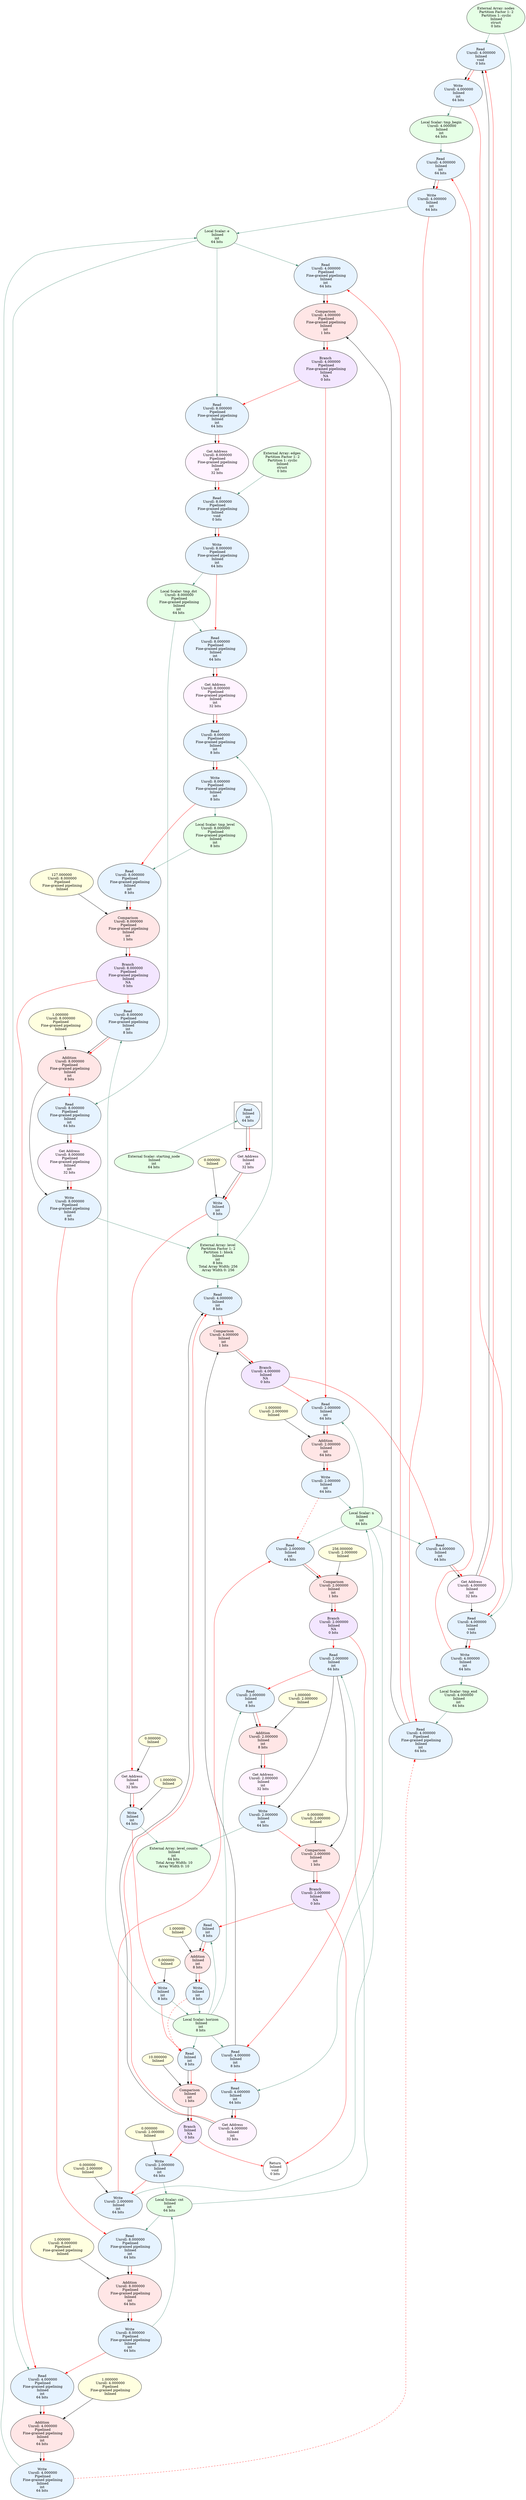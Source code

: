 digraph {
newrank="true";
node0 [style=filled fillcolor="0.33 0.1 1" arrayWidth0="1" arrayWidth1="1" arrayWidth2="1" arrayWidth3="1" arrayWidth4="1" bitwidth="0" datasetIndex="NA" datatype="struct" fullUnrollFactor="1.000000" graphType="NA" group="bfs" inlined="1" keyText="externalArray" label="External Array: nodes
 Partition Factor 1: 2
 Partition 1: cyclic
 Inlined
struct
0 bits" partition1="cyclic" partition2="none" partition3="none" partitionFactor1="2" partitionFactor2="0" partitionFactor3="0" pipelined="0" pipelinedType="0" previouslyPipelined="0" resourceType="none" tile="1" totalArrayWidth="1" tripcount="1.000000" unrollFactor1="1.000000" unrollFactor2="1.000000" unrollFactor3="1.000000" ]
node1 [style=filled fillcolor="0.33 0.1 1" arrayWidth0="1" arrayWidth1="1" arrayWidth2="1" arrayWidth3="1" arrayWidth4="1" bitwidth="0" datasetIndex="NA" datatype="struct" fullUnrollFactor="1.000000" graphType="NA" group="bfs" inlined="1" keyText="externalArray" label="External Array: edges
 Partition Factor 1: 2
 Partition 1: cyclic
 Inlined
struct
0 bits" partition1="cyclic" partition2="none" partition3="none" partitionFactor1="2" partitionFactor2="0" partitionFactor3="0" pipelined="0" pipelinedType="0" previouslyPipelined="0" resourceType="none" tile="1" totalArrayWidth="1" tripcount="1.000000" unrollFactor1="1.000000" unrollFactor2="1.000000" unrollFactor3="1.000000" ]
node2 [style=filled fillcolor="0.33 0.1 1" arrayWidth0="1" arrayWidth1="1" arrayWidth2="1" arrayWidth3="1" arrayWidth4="1" bitwidth="64" datasetIndex="NA" datatype="int" fullUnrollFactor="1.000000" graphType="NA" group="bfs" inlined="1" keyText="externalScalar" label="External Scalar: starting_node
 Inlined
int
64 bits" partition1="none" partition2="none" partition3="none" partitionFactor1="0" partitionFactor2="0" partitionFactor3="0" pipelined="0" pipelinedType="0" previouslyPipelined="0" resourceType="none" tile="1" totalArrayWidth="1" tripcount="1.000000" unrollFactor1="1.000000" unrollFactor2="1.000000" unrollFactor3="1.000000" ]
node3 [style=filled fillcolor="0.33 0.1 1" arrayWidth0="256" arrayWidth1="1" arrayWidth2="1" arrayWidth3="1" arrayWidth4="1" bitwidth="8" datasetIndex="NA" datatype="int" fullUnrollFactor="1.000000" graphType="NA" group="bfs" inlined="1" keyText="externalArray" label="External Array: level
 Partition Factor 1: 2
 Partition 1: block
 Inlined
int
8 bits
 Total Array Width: 256
 Array Width 0: 256" partition1="block" partition2="none" partition3="none" partitionFactor1="2" partitionFactor2="0" partitionFactor3="0" pipelined="0" pipelinedType="0" previouslyPipelined="0" resourceType="none" tile="1" totalArrayWidth="256" tripcount="1.000000" unrollFactor1="1.000000" unrollFactor2="1.000000" unrollFactor3="1.000000" ]
node4 [style=filled fillcolor="0.33 0.1 1" arrayWidth0="10" arrayWidth1="1" arrayWidth2="1" arrayWidth3="1" arrayWidth4="1" bitwidth="64" datasetIndex="NA" datatype="int" fullUnrollFactor="1.000000" graphType="NA" group="bfs" inlined="1" keyText="externalArray" label="External Array: level_counts
 Inlined
int
64 bits
 Total Array Width: 10
 Array Width 0: 10" partition1="none" partition2="none" partition3="none" partitionFactor1="0" partitionFactor2="0" partitionFactor3="0" pipelined="0" pipelinedType="0" previouslyPipelined="0" resourceType="none" tile="1" totalArrayWidth="10" tripcount="1.000000" unrollFactor1="1.000000" unrollFactor2="1.000000" unrollFactor3="1.000000" ]
node5 [style=filled fillcolor="0.33 0.1 1" arrayWidth0="1" arrayWidth1="1" arrayWidth2="1" arrayWidth3="1" arrayWidth4="1" bitwidth="64" datasetIndex="NA" datatype="int" fullUnrollFactor="1.000000" graphType="NA" group="bfs" inlined="1" keyText="localScalar" label="Local Scalar: n
 Inlined
int
64 bits" partition1="none" partition2="none" partition3="none" partitionFactor1="0" partitionFactor2="0" partitionFactor3="0" pipelined="0" pipelinedType="0" previouslyPipelined="0" resourceType="none" tile="1" totalArrayWidth="1" tripcount="1.000000" unrollFactor1="1.000000" unrollFactor2="1.000000" unrollFactor3="1.000000" ]
node6 [style=filled fillcolor="0.33 0.1 1" arrayWidth0="1" arrayWidth1="1" arrayWidth2="1" arrayWidth3="1" arrayWidth4="1" bitwidth="64" datasetIndex="NA" datatype="int" fullUnrollFactor="1.000000" graphType="NA" group="bfs" inlined="1" keyText="localScalar" label="Local Scalar: e
 Inlined
int
64 bits" partition1="none" partition2="none" partition3="none" partitionFactor1="0" partitionFactor2="0" partitionFactor3="0" pipelined="0" pipelinedType="0" previouslyPipelined="0" resourceType="none" tile="1" totalArrayWidth="1" tripcount="1.000000" unrollFactor1="1.000000" unrollFactor2="1.000000" unrollFactor3="1.000000" ]
node7 [style=filled fillcolor="0.33 0.1 1" arrayWidth0="1" arrayWidth1="1" arrayWidth2="1" arrayWidth3="1" arrayWidth4="1" bitwidth="8" datasetIndex="NA" datatype="int" fullUnrollFactor="1.000000" graphType="NA" group="bfs" inlined="1" keyText="localScalar" label="Local Scalar: horizon
 Inlined
int
8 bits" partition1="none" partition2="none" partition3="none" partitionFactor1="0" partitionFactor2="0" partitionFactor3="0" pipelined="0" pipelinedType="0" previouslyPipelined="0" resourceType="none" tile="1" totalArrayWidth="1" tripcount="1.000000" unrollFactor1="1.000000" unrollFactor2="1.000000" unrollFactor3="1.000000" ]
node8 [style=filled fillcolor="0.33 0.1 1" arrayWidth0="1" arrayWidth1="1" arrayWidth2="1" arrayWidth3="1" arrayWidth4="1" bitwidth="64" datasetIndex="NA" datatype="int" fullUnrollFactor="1.000000" graphType="NA" group="bfs" inlined="1" keyText="localScalar" label="Local Scalar: cnt
 Inlined
int
64 bits" partition1="none" partition2="none" partition3="none" partitionFactor1="0" partitionFactor2="0" partitionFactor3="0" pipelined="0" pipelinedType="0" previouslyPipelined="0" resourceType="none" tile="1" totalArrayWidth="1" tripcount="1.000000" unrollFactor1="1.000000" unrollFactor2="1.000000" unrollFactor3="1.000000" ]
node9 [style=filled fillcolor="lightyellow" arrayWidth0="1" arrayWidth1="1" arrayWidth2="1" arrayWidth3="1" arrayWidth4="1" datasetIndex="NA" fullUnrollFactor="1.000000" graphType="NA" group="bfs" inlined="1" keyText="constantValue" label="0.000000
 Inlined" partition1="none" partition2="none" partition3="none" partitionFactor1="0" partitionFactor2="0" partitionFactor3="0" pipelined="0" pipelinedType="0" previouslyPipelined="0" resourceType="none" tile="1" totalArrayWidth="1" tripcount="1.000000" unrollFactor1="1.000000" unrollFactor2="1.000000" unrollFactor3="1.000000" ]
node10 [style=filled fillcolor="0.833 0.05 1" arrayWidth0="1" arrayWidth1="1" arrayWidth2="1" arrayWidth3="1" arrayWidth4="1" bitwidth="32" datasetIndex="NA" datatype="int" fullUnrollFactor="1.000000" graphType="NA" group="bfs" inlined="1" keyText="getelementptr" label="Get Address
 Inlined
int
32 bits" partition1="none" partition2="none" partition3="none" partitionFactor1="0" partitionFactor2="0" partitionFactor3="0" pipelined="0" pipelinedType="0" previouslyPipelined="0" resourceType="none" tile="1" totalArrayWidth="1" tripcount="1.000000" unrollFactor1="1.000000" unrollFactor2="1.000000" unrollFactor3="1.000000" ]
node11 [style=filled fillcolor="0.584 0.1 1" arrayWidth0="1" arrayWidth1="1" arrayWidth2="1" arrayWidth3="1" arrayWidth4="1" bitwidth="64" datasetIndex="NA" datatype="int" fullUnrollFactor="1.000000" graphType="NA" group="bfs" inlined="1" keyText="load" label="Read
 Inlined
int
64 bits" partition1="none" partition2="none" partition3="none" partitionFactor1="0" partitionFactor2="0" partitionFactor3="0" pipelined="0" pipelinedType="0" previouslyPipelined="0" resourceType="none" tile="1" totalArrayWidth="1" tripcount="1.000000" unrollFactor1="1.000000" unrollFactor2="1.000000" unrollFactor3="1.000000" ]
node12 [style=filled fillcolor="0.584 0.1 1" arrayWidth0="1" arrayWidth1="1" arrayWidth2="1" arrayWidth3="1" arrayWidth4="1" bitwidth="8" datasetIndex="NA" datatype="int" fullUnrollFactor="1.000000" graphType="NA" group="bfs" inlined="1" keyText="store" label="Write
 Inlined
int
8 bits" partition1="none" partition2="none" partition3="none" partitionFactor1="0" partitionFactor2="0" partitionFactor3="0" pipelined="0" pipelinedType="0" previouslyPipelined="0" resourceType="none" tile="1" totalArrayWidth="1" tripcount="1.000000" unrollFactor1="1.000000" unrollFactor2="1.000000" unrollFactor3="1.000000" ]
node13 [style=filled fillcolor="lightyellow" arrayWidth0="1" arrayWidth1="1" arrayWidth2="1" arrayWidth3="1" arrayWidth4="1" datasetIndex="NA" fullUnrollFactor="1.000000" graphType="NA" group="bfs" inlined="1" keyText="constantValue" label="1.000000
 Inlined" partition1="none" partition2="none" partition3="none" partitionFactor1="0" partitionFactor2="0" partitionFactor3="0" pipelined="0" pipelinedType="0" previouslyPipelined="0" resourceType="none" tile="1" totalArrayWidth="1" tripcount="1.000000" unrollFactor1="1.000000" unrollFactor2="1.000000" unrollFactor3="1.000000" ]
node14 [style=filled fillcolor="0.833 0.05 1" arrayWidth0="1" arrayWidth1="1" arrayWidth2="1" arrayWidth3="1" arrayWidth4="1" bitwidth="32" datasetIndex="NA" datatype="int" fullUnrollFactor="1.000000" graphType="NA" group="bfs" inlined="1" keyText="getelementptr" label="Get Address
 Inlined
int
32 bits" partition1="none" partition2="none" partition3="none" partitionFactor1="0" partitionFactor2="0" partitionFactor3="0" pipelined="0" pipelinedType="0" previouslyPipelined="0" resourceType="none" tile="1" totalArrayWidth="1" tripcount="1.000000" unrollFactor1="1.000000" unrollFactor2="1.000000" unrollFactor3="1.000000" ]
node15 [style=filled fillcolor="lightyellow" arrayWidth0="1" arrayWidth1="1" arrayWidth2="1" arrayWidth3="1" arrayWidth4="1" datasetIndex="NA" fullUnrollFactor="1.000000" graphType="NA" group="bfs" inlined="1" keyText="constantValue" label="0.000000
 Inlined" partition1="none" partition2="none" partition3="none" partitionFactor1="0" partitionFactor2="0" partitionFactor3="0" pipelined="0" pipelinedType="0" previouslyPipelined="0" resourceType="none" tile="1" totalArrayWidth="1" tripcount="1.000000" unrollFactor1="1.000000" unrollFactor2="1.000000" unrollFactor3="1.000000" ]
node16 [style=filled fillcolor="0.584 0.1 1" arrayWidth0="1" arrayWidth1="1" arrayWidth2="1" arrayWidth3="1" arrayWidth4="1" bitwidth="64" datasetIndex="NA" datatype="int" fullUnrollFactor="1.000000" graphType="NA" group="bfs" inlined="1" keyText="store" label="Write
 Inlined
int
64 bits" partition1="none" partition2="none" partition3="none" partitionFactor1="0" partitionFactor2="0" partitionFactor3="0" pipelined="0" pipelinedType="0" previouslyPipelined="0" resourceType="none" tile="1" totalArrayWidth="1" tripcount="1.000000" unrollFactor1="1.000000" unrollFactor2="1.000000" unrollFactor3="1.000000" ]
node17 [style=filled fillcolor="lightyellow" arrayWidth0="1" arrayWidth1="1" arrayWidth2="1" arrayWidth3="1" arrayWidth4="1" datasetIndex="NA" fullUnrollFactor="1.000000" graphType="NA" group="bfs" inlined="1" keyText="constantValue" label="0.000000
 Inlined" partition1="none" partition2="none" partition3="none" partitionFactor1="0" partitionFactor2="0" partitionFactor3="0" pipelined="0" pipelinedType="0" previouslyPipelined="0" resourceType="none" tile="1" totalArrayWidth="1" tripcount="1.000000" unrollFactor1="1.000000" unrollFactor2="1.000000" unrollFactor3="1.000000" ]
node18 [style=filled fillcolor="0.584 0.1 1" arrayWidth0="1" arrayWidth1="1" arrayWidth2="1" arrayWidth3="1" arrayWidth4="1" bitwidth="8" datasetIndex="NA" datatype="int" fullUnrollFactor="1.000000" graphType="NA" group="bfs" inlined="1" keyText="store" label="Write
 Inlined
int
8 bits" partition1="none" partition2="none" partition3="none" partitionFactor1="0" partitionFactor2="0" partitionFactor3="0" pipelined="0" pipelinedType="0" previouslyPipelined="0" resourceType="none" tile="1" totalArrayWidth="1" tripcount="1.000000" unrollFactor1="1.000000" unrollFactor2="1.000000" unrollFactor3="1.000000" ]
node19 [style=filled fillcolor="lightyellow" arrayWidth0="1" arrayWidth1="1" arrayWidth2="1" arrayWidth3="1" arrayWidth4="1" datasetIndex="NA" fullUnrollFactor="1.000000" graphType="NA" group="bfs" inlined="1" keyText="constantValue" label="10.000000
 Inlined" partition1="none" partition2="none" partition3="none" partitionFactor1="0" partitionFactor2="0" partitionFactor3="0" pipelined="0" pipelinedType="0" previouslyPipelined="0" resourceType="none" tile="1" totalArrayWidth="1" tripcount="1.000000" unrollFactor1="1.000000" unrollFactor2="1.000000" unrollFactor3="1.000000" ]
node20 [style=filled fillcolor="0.584 0.1 1" arrayWidth0="1" arrayWidth1="1" arrayWidth2="1" arrayWidth3="1" arrayWidth4="1" bitwidth="8" datasetIndex="NA" datatype="int" fullUnrollFactor="1.000000" graphType="NA" group="bfs" inlined="1" keyText="load" label="Read
 Inlined
int
8 bits" partition1="none" partition2="none" partition3="none" partitionFactor1="0" partitionFactor2="0" partitionFactor3="0" pipelined="0" pipelinedType="0" previouslyPipelined="0" resourceType="none" tile="1" totalArrayWidth="1" tripcount="1.000000" unrollFactor1="1.000000" unrollFactor2="1.000000" unrollFactor3="1.000000" ]
node21 [style=filled fillcolor="0 0.1 1" arrayWidth0="1" arrayWidth1="1" arrayWidth2="1" arrayWidth3="1" arrayWidth4="1" bitwidth="1" datasetIndex="NA" datatype="int" fullUnrollFactor="1.000000" graphType="NA" group="bfs" inlined="1" keyText="cmp" label="Comparison
 Inlined
int
1 bits" partition1="none" partition2="none" partition3="none" partitionFactor1="0" partitionFactor2="0" partitionFactor3="0" pipelined="0" pipelinedType="0" previouslyPipelined="0" resourceType="none" tile="1" totalArrayWidth="1" tripcount="1.000000" unrollFactor1="1.000000" unrollFactor2="1.000000" unrollFactor3="1.000000" ]
node22 [style=filled fillcolor="0.75 0.1 1" arrayWidth0="1" arrayWidth1="1" arrayWidth2="1" arrayWidth3="1" arrayWidth4="1" bitwidth="0" datasetIndex="NA" datatype="NA" fullUnrollFactor="1.000000" graphType="NA" group="bfs" inlined="1" keyText="br" label="Branch
 Inlined
NA
0 bits" partition1="none" partition2="none" partition3="none" partitionFactor1="0" partitionFactor2="0" partitionFactor3="0" pipelined="0" pipelinedType="0" previouslyPipelined="0" resourceType="none" tile="1" totalArrayWidth="1" tripcount="1.000000" unrollFactor1="1.000000" unrollFactor2="1.000000" unrollFactor3="1.000000" ]
node23 [style=filled fillcolor="lightyellow" arrayWidth0="1" arrayWidth1="1" arrayWidth2="1" arrayWidth3="1" arrayWidth4="1" datasetIndex="NA" fullUnrollFactor="2.000000" graphType="NA" group="bfs" inlined="1" keyText="constantValue" label="0.000000
 Unroll: 2.000000
 Inlined" partition1="none" partition2="none" partition3="none" partitionFactor1="0" partitionFactor2="0" partitionFactor3="0" pipelined="0" pipelinedType="0" previouslyPipelined="0" resourceType="none" tile="1" totalArrayWidth="1" tripcount="1.000000" unrollFactor1="2.000000" unrollFactor2="1.000000" unrollFactor3="1.000000" ]
node24 [style=filled fillcolor="0.584 0.1 1" arrayWidth0="1" arrayWidth1="1" arrayWidth2="1" arrayWidth3="1" arrayWidth4="1" bitwidth="64" datasetIndex="NA" datatype="int" fullUnrollFactor="2.000000" graphType="NA" group="bfs" inlined="1" keyText="store" label="Write
 Unroll: 2.000000
 Inlined
int
64 bits" partition1="none" partition2="none" partition3="none" partitionFactor1="0" partitionFactor2="0" partitionFactor3="0" pipelined="0" pipelinedType="0" previouslyPipelined="0" resourceType="none" tile="1" totalArrayWidth="1" tripcount="1.000000" unrollFactor1="2.000000" unrollFactor2="1.000000" unrollFactor3="1.000000" ]
node25 [style=filled fillcolor="lightyellow" arrayWidth0="1" arrayWidth1="1" arrayWidth2="1" arrayWidth3="1" arrayWidth4="1" datasetIndex="NA" fullUnrollFactor="2.000000" graphType="NA" group="bfs" inlined="1" keyText="constantValue" label="0.000000
 Unroll: 2.000000
 Inlined" partition1="none" partition2="none" partition3="none" partitionFactor1="0" partitionFactor2="0" partitionFactor3="0" pipelined="0" pipelinedType="0" previouslyPipelined="0" resourceType="none" tile="1" totalArrayWidth="1" tripcount="1.000000" unrollFactor1="2.000000" unrollFactor2="1.000000" unrollFactor3="1.000000" ]
node26 [style=filled fillcolor="0.584 0.1 1" arrayWidth0="1" arrayWidth1="1" arrayWidth2="1" arrayWidth3="1" arrayWidth4="1" bitwidth="64" datasetIndex="NA" datatype="int" fullUnrollFactor="2.000000" graphType="NA" group="bfs" inlined="1" keyText="store" label="Write
 Unroll: 2.000000
 Inlined
int
64 bits" partition1="none" partition2="none" partition3="none" partitionFactor1="0" partitionFactor2="0" partitionFactor3="0" pipelined="0" pipelinedType="0" previouslyPipelined="0" resourceType="none" tile="1" totalArrayWidth="1" tripcount="1.000000" unrollFactor1="2.000000" unrollFactor2="1.000000" unrollFactor3="1.000000" ]
node27 [style=filled fillcolor="lightyellow" arrayWidth0="1" arrayWidth1="1" arrayWidth2="1" arrayWidth3="1" arrayWidth4="1" datasetIndex="NA" fullUnrollFactor="2.000000" graphType="NA" group="bfs" inlined="1" keyText="constantValue" label="256.000000
 Unroll: 2.000000
 Inlined" partition1="none" partition2="none" partition3="none" partitionFactor1="0" partitionFactor2="0" partitionFactor3="0" pipelined="0" pipelinedType="0" previouslyPipelined="0" resourceType="none" tile="1" totalArrayWidth="1" tripcount="1.000000" unrollFactor1="2.000000" unrollFactor2="1.000000" unrollFactor3="1.000000" ]
node28 [style=filled fillcolor="0.584 0.1 1" arrayWidth0="1" arrayWidth1="1" arrayWidth2="1" arrayWidth3="1" arrayWidth4="1" bitwidth="64" datasetIndex="NA" datatype="int" fullUnrollFactor="2.000000" graphType="NA" group="bfs" inlined="1" keyText="load" label="Read
 Unroll: 2.000000
 Inlined
int
64 bits" partition1="none" partition2="none" partition3="none" partitionFactor1="0" partitionFactor2="0" partitionFactor3="0" pipelined="0" pipelinedType="0" previouslyPipelined="0" resourceType="none" tile="1" totalArrayWidth="1" tripcount="1.000000" unrollFactor1="2.000000" unrollFactor2="1.000000" unrollFactor3="1.000000" ]
node29 [style=filled fillcolor="0 0.1 1" arrayWidth0="1" arrayWidth1="1" arrayWidth2="1" arrayWidth3="1" arrayWidth4="1" bitwidth="1" datasetIndex="NA" datatype="int" fullUnrollFactor="2.000000" graphType="NA" group="bfs" inlined="1" keyText="cmp" label="Comparison
 Unroll: 2.000000
 Inlined
int
1 bits" partition1="none" partition2="none" partition3="none" partitionFactor1="0" partitionFactor2="0" partitionFactor3="0" pipelined="0" pipelinedType="0" previouslyPipelined="0" resourceType="none" tile="1" totalArrayWidth="1" tripcount="1.000000" unrollFactor1="2.000000" unrollFactor2="1.000000" unrollFactor3="1.000000" ]
node30 [style=filled fillcolor="0.75 0.1 1" arrayWidth0="1" arrayWidth1="1" arrayWidth2="1" arrayWidth3="1" arrayWidth4="1" bitwidth="0" datasetIndex="NA" datatype="NA" fullUnrollFactor="2.000000" graphType="NA" group="bfs" inlined="1" keyText="br" label="Branch
 Unroll: 2.000000
 Inlined
NA
0 bits" partition1="none" partition2="none" partition3="none" partitionFactor1="0" partitionFactor2="0" partitionFactor3="0" pipelined="0" pipelinedType="0" previouslyPipelined="0" resourceType="none" tile="1" totalArrayWidth="1" tripcount="1.000000" unrollFactor1="2.000000" unrollFactor2="1.000000" unrollFactor3="1.000000" ]
node31 [style=filled fillcolor="0.584 0.1 1" arrayWidth0="1" arrayWidth1="1" arrayWidth2="1" arrayWidth3="1" arrayWidth4="1" bitwidth="8" datasetIndex="NA" datatype="int" fullUnrollFactor="4.000000" graphType="NA" group="bfs" inlined="1" keyText="load" label="Read
 Unroll: 4.000000
 Inlined
int
8 bits" partition1="none" partition2="none" partition3="none" partitionFactor1="0" partitionFactor2="0" partitionFactor3="0" pipelined="0" pipelinedType="0" previouslyPipelined="0" resourceType="none" tile="1" totalArrayWidth="1" tripcount="1.000000" unrollFactor1="2.000000" unrollFactor2="2.000000" unrollFactor3="1.000000" ]
node32 [style=filled fillcolor="0.833 0.05 1" arrayWidth0="1" arrayWidth1="1" arrayWidth2="1" arrayWidth3="1" arrayWidth4="1" bitwidth="32" datasetIndex="NA" datatype="int" fullUnrollFactor="4.000000" graphType="NA" group="bfs" inlined="1" keyText="getelementptr" label="Get Address
 Unroll: 4.000000
 Inlined
int
32 bits" partition1="none" partition2="none" partition3="none" partitionFactor1="0" partitionFactor2="0" partitionFactor3="0" pipelined="0" pipelinedType="0" previouslyPipelined="0" resourceType="none" tile="1" totalArrayWidth="1" tripcount="1.000000" unrollFactor1="2.000000" unrollFactor2="2.000000" unrollFactor3="1.000000" ]
node33 [style=filled fillcolor="0.584 0.1 1" arrayWidth0="1" arrayWidth1="1" arrayWidth2="1" arrayWidth3="1" arrayWidth4="1" bitwidth="64" datasetIndex="NA" datatype="int" fullUnrollFactor="4.000000" graphType="NA" group="bfs" inlined="1" keyText="load" label="Read
 Unroll: 4.000000
 Inlined
int
64 bits" partition1="none" partition2="none" partition3="none" partitionFactor1="0" partitionFactor2="0" partitionFactor3="0" pipelined="0" pipelinedType="0" previouslyPipelined="0" resourceType="none" tile="1" totalArrayWidth="1" tripcount="1.000000" unrollFactor1="2.000000" unrollFactor2="2.000000" unrollFactor3="1.000000" ]
node34 [style=filled fillcolor="0.584 0.1 1" arrayWidth0="1" arrayWidth1="1" arrayWidth2="1" arrayWidth3="1" arrayWidth4="1" bitwidth="8" datasetIndex="NA" datatype="int" fullUnrollFactor="4.000000" graphType="NA" group="bfs" inlined="1" keyText="load" label="Read
 Unroll: 4.000000
 Inlined
int
8 bits" partition1="none" partition2="none" partition3="none" partitionFactor1="0" partitionFactor2="0" partitionFactor3="0" pipelined="0" pipelinedType="0" previouslyPipelined="0" resourceType="none" tile="1" totalArrayWidth="1" tripcount="1.000000" unrollFactor1="2.000000" unrollFactor2="2.000000" unrollFactor3="1.000000" ]
node35 [style=filled fillcolor="0 0.1 1" arrayWidth0="1" arrayWidth1="1" arrayWidth2="1" arrayWidth3="1" arrayWidth4="1" bitwidth="1" datasetIndex="NA" datatype="int" fullUnrollFactor="4.000000" graphType="NA" group="bfs" inlined="1" keyText="cmp" label="Comparison
 Unroll: 4.000000
 Inlined
int
1 bits" partition1="none" partition2="none" partition3="none" partitionFactor1="0" partitionFactor2="0" partitionFactor3="0" pipelined="0" pipelinedType="0" previouslyPipelined="0" resourceType="none" tile="1" totalArrayWidth="1" tripcount="1.000000" unrollFactor1="2.000000" unrollFactor2="2.000000" unrollFactor3="1.000000" ]
node36 [style=filled fillcolor="0.75 0.1 1" arrayWidth0="1" arrayWidth1="1" arrayWidth2="1" arrayWidth3="1" arrayWidth4="1" bitwidth="0" datasetIndex="NA" datatype="NA" fullUnrollFactor="4.000000" graphType="NA" group="bfs" inlined="1" keyText="br" label="Branch
 Unroll: 4.000000
 Inlined
NA
0 bits" partition1="none" partition2="none" partition3="none" partitionFactor1="0" partitionFactor2="0" partitionFactor3="0" pipelined="0" pipelinedType="0" previouslyPipelined="0" resourceType="none" tile="1" totalArrayWidth="1" tripcount="1.000000" unrollFactor1="2.000000" unrollFactor2="2.000000" unrollFactor3="1.000000" ]
node37 [style=filled fillcolor="0.33 0.1 1" arrayWidth0="1" arrayWidth1="1" arrayWidth2="1" arrayWidth3="1" arrayWidth4="1" bitwidth="64" datasetIndex="NA" datatype="int" fullUnrollFactor="4.000000" graphType="NA" group="bfs" inlined="1" keyText="localScalar" label="Local Scalar: tmp_begin
 Unroll: 4.000000
 Inlined
int
64 bits" partition1="none" partition2="none" partition3="none" partitionFactor1="0" partitionFactor2="0" partitionFactor3="0" pipelined="0" pipelinedType="0" previouslyPipelined="0" resourceType="none" tile="1" totalArrayWidth="1" tripcount="1.000000" unrollFactor1="2.000000" unrollFactor2="2.000000" unrollFactor3="1.000000" ]
node38 [style=filled fillcolor="0.833 0.05 1" arrayWidth0="1" arrayWidth1="1" arrayWidth2="1" arrayWidth3="1" arrayWidth4="1" bitwidth="32" datasetIndex="NA" datatype="int" fullUnrollFactor="4.000000" graphType="NA" group="bfs" inlined="1" keyText="getelementptr" label="Get Address
 Unroll: 4.000000
 Inlined
int
32 bits" partition1="none" partition2="none" partition3="none" partitionFactor1="0" partitionFactor2="0" partitionFactor3="0" pipelined="0" pipelinedType="0" previouslyPipelined="0" resourceType="none" tile="1" totalArrayWidth="1" tripcount="1.000000" unrollFactor1="2.000000" unrollFactor2="2.000000" unrollFactor3="1.000000" ]
node39 [style=filled fillcolor="0.584 0.1 1" arrayWidth0="1" arrayWidth1="1" arrayWidth2="1" arrayWidth3="1" arrayWidth4="1" bitwidth="64" datasetIndex="NA" datatype="int" fullUnrollFactor="4.000000" graphType="NA" group="bfs" inlined="1" keyText="load" label="Read
 Unroll: 4.000000
 Inlined
int
64 bits" partition1="none" partition2="none" partition3="none" partitionFactor1="0" partitionFactor2="0" partitionFactor3="0" pipelined="0" pipelinedType="0" previouslyPipelined="0" resourceType="none" tile="1" totalArrayWidth="1" tripcount="1.000000" unrollFactor1="2.000000" unrollFactor2="2.000000" unrollFactor3="1.000000" ]
node40 [style=filled fillcolor="0.584 0.1 1" arrayWidth0="1" arrayWidth1="1" arrayWidth2="1" arrayWidth3="1" arrayWidth4="1" bitwidth="0" datasetIndex="NA" datatype="void" fullUnrollFactor="4.000000" graphType="NA" group="bfs" inlined="1" keyText="load" label="Read
 Unroll: 4.000000
 Inlined
void
0 bits" partition1="none" partition2="none" partition3="none" partitionFactor1="0" partitionFactor2="0" partitionFactor3="0" pipelined="0" pipelinedType="0" previouslyPipelined="0" resourceType="none" tile="1" totalArrayWidth="1" tripcount="1.000000" unrollFactor1="2.000000" unrollFactor2="2.000000" unrollFactor3="1.000000" ]
node41 [style=filled fillcolor="0.584 0.1 1" arrayWidth0="1" arrayWidth1="1" arrayWidth2="1" arrayWidth3="1" arrayWidth4="1" bitwidth="64" datasetIndex="NA" datatype="int" fullUnrollFactor="4.000000" graphType="NA" group="bfs" inlined="1" keyText="store" label="Write
 Unroll: 4.000000
 Inlined
int
64 bits" partition1="none" partition2="none" partition3="none" partitionFactor1="0" partitionFactor2="0" partitionFactor3="0" pipelined="0" pipelinedType="0" previouslyPipelined="0" resourceType="none" tile="1" totalArrayWidth="1" tripcount="1.000000" unrollFactor1="2.000000" unrollFactor2="2.000000" unrollFactor3="1.000000" ]
node42 [style=filled fillcolor="0.33 0.1 1" arrayWidth0="1" arrayWidth1="1" arrayWidth2="1" arrayWidth3="1" arrayWidth4="1" bitwidth="64" datasetIndex="NA" datatype="int" fullUnrollFactor="4.000000" graphType="NA" group="bfs" inlined="1" keyText="localScalar" label="Local Scalar: tmp_end
 Unroll: 4.000000
 Inlined
int
64 bits" partition1="none" partition2="none" partition3="none" partitionFactor1="0" partitionFactor2="0" partitionFactor3="0" pipelined="0" pipelinedType="0" previouslyPipelined="0" resourceType="none" tile="1" totalArrayWidth="1" tripcount="1.000000" unrollFactor1="2.000000" unrollFactor2="2.000000" unrollFactor3="1.000000" ]
node43 [style=filled fillcolor="0.584 0.1 1" arrayWidth0="1" arrayWidth1="1" arrayWidth2="1" arrayWidth3="1" arrayWidth4="1" bitwidth="0" datasetIndex="NA" datatype="void" fullUnrollFactor="4.000000" graphType="NA" group="bfs" inlined="1" keyText="load" label="Read
 Unroll: 4.000000
 Inlined
void
0 bits" partition1="none" partition2="none" partition3="none" partitionFactor1="0" partitionFactor2="0" partitionFactor3="0" pipelined="0" pipelinedType="0" previouslyPipelined="0" resourceType="none" tile="1" totalArrayWidth="1" tripcount="1.000000" unrollFactor1="2.000000" unrollFactor2="2.000000" unrollFactor3="1.000000" ]
node44 [style=filled fillcolor="0.584 0.1 1" arrayWidth0="1" arrayWidth1="1" arrayWidth2="1" arrayWidth3="1" arrayWidth4="1" bitwidth="64" datasetIndex="NA" datatype="int" fullUnrollFactor="4.000000" graphType="NA" group="bfs" inlined="1" keyText="store" label="Write
 Unroll: 4.000000
 Inlined
int
64 bits" partition1="none" partition2="none" partition3="none" partitionFactor1="0" partitionFactor2="0" partitionFactor3="0" pipelined="0" pipelinedType="0" previouslyPipelined="0" resourceType="none" tile="1" totalArrayWidth="1" tripcount="1.000000" unrollFactor1="2.000000" unrollFactor2="2.000000" unrollFactor3="1.000000" ]
node45 [style=filled fillcolor="0.584 0.1 1" arrayWidth0="1" arrayWidth1="1" arrayWidth2="1" arrayWidth3="1" arrayWidth4="1" bitwidth="64" datasetIndex="NA" datatype="int" fullUnrollFactor="4.000000" graphType="NA" group="bfs" inlined="1" keyText="load" label="Read
 Unroll: 4.000000
 Inlined
int
64 bits" partition1="none" partition2="none" partition3="none" partitionFactor1="0" partitionFactor2="0" partitionFactor3="0" pipelined="0" pipelinedType="0" previouslyPipelined="0" resourceType="none" tile="1" totalArrayWidth="1" tripcount="1.000000" unrollFactor1="2.000000" unrollFactor2="2.000000" unrollFactor3="1.000000" ]
node46 [style=filled fillcolor="0.584 0.1 1" arrayWidth0="1" arrayWidth1="1" arrayWidth2="1" arrayWidth3="1" arrayWidth4="1" bitwidth="64" datasetIndex="NA" datatype="int" fullUnrollFactor="4.000000" graphType="NA" group="bfs" inlined="1" keyText="store" label="Write
 Unroll: 4.000000
 Inlined
int
64 bits" partition1="none" partition2="none" partition3="none" partitionFactor1="0" partitionFactor2="0" partitionFactor3="0" pipelined="0" pipelinedType="0" previouslyPipelined="0" resourceType="none" tile="1" totalArrayWidth="1" tripcount="1.000000" unrollFactor1="2.000000" unrollFactor2="2.000000" unrollFactor3="1.000000" ]
node47 [style=filled fillcolor="0.584 0.1 1" arrayWidth0="1" arrayWidth1="1" arrayWidth2="1" arrayWidth3="1" arrayWidth4="1" bitwidth="64" datasetIndex="NA" datatype="int" fullUnrollFactor="4.000000" graphType="NA" group="bfs" inlined="1" keyText="load" label="Read
 Unroll: 4.000000
 Pipelined
 Fine-grained pipelining
 Inlined
int
64 bits" partition1="none" partition2="none" partition3="none" partitionFactor1="0" partitionFactor2="0" partitionFactor3="0" pipelined="1" pipelinedType="2" previouslyPipelined="0" resourceType="none" tile="1" totalArrayWidth="1" tripcount="1.000000" unrollFactor1="2.000000" unrollFactor2="2.000000" unrollFactor3="1.000000" ]
node48 [style=filled fillcolor="0.584 0.1 1" arrayWidth0="1" arrayWidth1="1" arrayWidth2="1" arrayWidth3="1" arrayWidth4="1" bitwidth="64" datasetIndex="NA" datatype="int" fullUnrollFactor="4.000000" graphType="NA" group="bfs" inlined="1" keyText="load" label="Read
 Unroll: 4.000000
 Pipelined
 Fine-grained pipelining
 Inlined
int
64 bits" partition1="none" partition2="none" partition3="none" partitionFactor1="0" partitionFactor2="0" partitionFactor3="0" pipelined="1" pipelinedType="2" previouslyPipelined="0" resourceType="none" tile="1" totalArrayWidth="1" tripcount="1.000000" unrollFactor1="2.000000" unrollFactor2="2.000000" unrollFactor3="1.000000" ]
node49 [style=filled fillcolor="0 0.1 1" arrayWidth0="1" arrayWidth1="1" arrayWidth2="1" arrayWidth3="1" arrayWidth4="1" bitwidth="1" datasetIndex="NA" datatype="int" fullUnrollFactor="4.000000" graphType="NA" group="bfs" inlined="1" keyText="cmp" label="Comparison
 Unroll: 4.000000
 Pipelined
 Fine-grained pipelining
 Inlined
int
1 bits" partition1="none" partition2="none" partition3="none" partitionFactor1="0" partitionFactor2="0" partitionFactor3="0" pipelined="1" pipelinedType="2" previouslyPipelined="0" resourceType="none" tile="1" totalArrayWidth="1" tripcount="1.000000" unrollFactor1="2.000000" unrollFactor2="2.000000" unrollFactor3="1.000000" ]
node50 [style=filled fillcolor="0.75 0.1 1" arrayWidth0="1" arrayWidth1="1" arrayWidth2="1" arrayWidth3="1" arrayWidth4="1" bitwidth="0" datasetIndex="NA" datatype="NA" fullUnrollFactor="4.000000" graphType="NA" group="bfs" inlined="1" keyText="br" label="Branch
 Unroll: 4.000000
 Pipelined
 Fine-grained pipelining
 Inlined
NA
0 bits" partition1="none" partition2="none" partition3="none" partitionFactor1="0" partitionFactor2="0" partitionFactor3="0" pipelined="1" pipelinedType="2" previouslyPipelined="0" resourceType="none" tile="1" totalArrayWidth="1" tripcount="1.000000" unrollFactor1="2.000000" unrollFactor2="2.000000" unrollFactor3="1.000000" ]
node51 [style=filled fillcolor="0.33 0.1 1" arrayWidth0="1" arrayWidth1="1" arrayWidth2="1" arrayWidth3="1" arrayWidth4="1" bitwidth="64" datasetIndex="NA" datatype="int" fullUnrollFactor="8.000000" graphType="NA" group="bfs" inlined="1" keyText="localScalar" label="Local Scalar: tmp_dst
 Unroll: 8.000000
 Pipelined
 Fine-grained pipelining
 Inlined
int
64 bits" partition1="none" partition2="none" partition3="none" partitionFactor1="0" partitionFactor2="0" partitionFactor3="0" pipelined="1" pipelinedType="2" previouslyPipelined="0" resourceType="none" tile="1" totalArrayWidth="1" tripcount="1.000000" unrollFactor1="2.000000" unrollFactor2="2.000000" unrollFactor3="2.000000" ]
node52 [style=filled fillcolor="0.833 0.05 1" arrayWidth0="1" arrayWidth1="1" arrayWidth2="1" arrayWidth3="1" arrayWidth4="1" bitwidth="32" datasetIndex="NA" datatype="int" fullUnrollFactor="8.000000" graphType="NA" group="bfs" inlined="1" keyText="getelementptr" label="Get Address
 Unroll: 8.000000
 Pipelined
 Fine-grained pipelining
 Inlined
int
32 bits" partition1="none" partition2="none" partition3="none" partitionFactor1="0" partitionFactor2="0" partitionFactor3="0" pipelined="1" pipelinedType="2" previouslyPipelined="0" resourceType="none" tile="1" totalArrayWidth="1" tripcount="1.000000" unrollFactor1="2.000000" unrollFactor2="2.000000" unrollFactor3="2.000000" ]
node53 [style=filled fillcolor="0.584 0.1 1" arrayWidth0="1" arrayWidth1="1" arrayWidth2="1" arrayWidth3="1" arrayWidth4="1" bitwidth="64" datasetIndex="NA" datatype="int" fullUnrollFactor="8.000000" graphType="NA" group="bfs" inlined="1" keyText="load" label="Read
 Unroll: 8.000000
 Pipelined
 Fine-grained pipelining
 Inlined
int
64 bits" partition1="none" partition2="none" partition3="none" partitionFactor1="0" partitionFactor2="0" partitionFactor3="0" pipelined="1" pipelinedType="2" previouslyPipelined="0" resourceType="none" tile="1" totalArrayWidth="1" tripcount="1.000000" unrollFactor1="2.000000" unrollFactor2="2.000000" unrollFactor3="2.000000" ]
node54 [style=filled fillcolor="0.584 0.1 1" arrayWidth0="1" arrayWidth1="1" arrayWidth2="1" arrayWidth3="1" arrayWidth4="1" bitwidth="0" datasetIndex="NA" datatype="void" fullUnrollFactor="8.000000" graphType="NA" group="bfs" inlined="1" keyText="load" label="Read
 Unroll: 8.000000
 Pipelined
 Fine-grained pipelining
 Inlined
void
0 bits" partition1="none" partition2="none" partition3="none" partitionFactor1="0" partitionFactor2="0" partitionFactor3="0" pipelined="1" pipelinedType="2" previouslyPipelined="0" resourceType="none" tile="1" totalArrayWidth="1" tripcount="1.000000" unrollFactor1="2.000000" unrollFactor2="2.000000" unrollFactor3="2.000000" ]
node55 [style=filled fillcolor="0.584 0.1 1" arrayWidth0="1" arrayWidth1="1" arrayWidth2="1" arrayWidth3="1" arrayWidth4="1" bitwidth="64" datasetIndex="NA" datatype="int" fullUnrollFactor="8.000000" graphType="NA" group="bfs" inlined="1" keyText="store" label="Write
 Unroll: 8.000000
 Pipelined
 Fine-grained pipelining
 Inlined
int
64 bits" partition1="none" partition2="none" partition3="none" partitionFactor1="0" partitionFactor2="0" partitionFactor3="0" pipelined="1" pipelinedType="2" previouslyPipelined="0" resourceType="none" tile="1" totalArrayWidth="1" tripcount="1.000000" unrollFactor1="2.000000" unrollFactor2="2.000000" unrollFactor3="2.000000" ]
node56 [style=filled fillcolor="0.33 0.1 1" arrayWidth0="1" arrayWidth1="1" arrayWidth2="1" arrayWidth3="1" arrayWidth4="1" bitwidth="8" datasetIndex="NA" datatype="int" fullUnrollFactor="8.000000" graphType="NA" group="bfs" inlined="1" keyText="localScalar" label="Local Scalar: tmp_level
 Unroll: 8.000000
 Pipelined
 Fine-grained pipelining
 Inlined
int
8 bits" partition1="none" partition2="none" partition3="none" partitionFactor1="0" partitionFactor2="0" partitionFactor3="0" pipelined="1" pipelinedType="2" previouslyPipelined="0" resourceType="none" tile="1" totalArrayWidth="1" tripcount="1.000000" unrollFactor1="2.000000" unrollFactor2="2.000000" unrollFactor3="2.000000" ]
node57 [style=filled fillcolor="0.833 0.05 1" arrayWidth0="1" arrayWidth1="1" arrayWidth2="1" arrayWidth3="1" arrayWidth4="1" bitwidth="32" datasetIndex="NA" datatype="int" fullUnrollFactor="8.000000" graphType="NA" group="bfs" inlined="1" keyText="getelementptr" label="Get Address
 Unroll: 8.000000
 Pipelined
 Fine-grained pipelining
 Inlined
int
32 bits" partition1="none" partition2="none" partition3="none" partitionFactor1="0" partitionFactor2="0" partitionFactor3="0" pipelined="1" pipelinedType="2" previouslyPipelined="0" resourceType="none" tile="1" totalArrayWidth="1" tripcount="1.000000" unrollFactor1="2.000000" unrollFactor2="2.000000" unrollFactor3="2.000000" ]
node58 [style=filled fillcolor="0.584 0.1 1" arrayWidth0="1" arrayWidth1="1" arrayWidth2="1" arrayWidth3="1" arrayWidth4="1" bitwidth="64" datasetIndex="NA" datatype="int" fullUnrollFactor="8.000000" graphType="NA" group="bfs" inlined="1" keyText="load" label="Read
 Unroll: 8.000000
 Pipelined
 Fine-grained pipelining
 Inlined
int
64 bits" partition1="none" partition2="none" partition3="none" partitionFactor1="0" partitionFactor2="0" partitionFactor3="0" pipelined="1" pipelinedType="2" previouslyPipelined="0" resourceType="none" tile="1" totalArrayWidth="1" tripcount="1.000000" unrollFactor1="2.000000" unrollFactor2="2.000000" unrollFactor3="2.000000" ]
node59 [style=filled fillcolor="0.584 0.1 1" arrayWidth0="1" arrayWidth1="1" arrayWidth2="1" arrayWidth3="1" arrayWidth4="1" bitwidth="8" datasetIndex="NA" datatype="int" fullUnrollFactor="8.000000" graphType="NA" group="bfs" inlined="1" keyText="load" label="Read
 Unroll: 8.000000
 Pipelined
 Fine-grained pipelining
 Inlined
int
8 bits" partition1="none" partition2="none" partition3="none" partitionFactor1="0" partitionFactor2="0" partitionFactor3="0" pipelined="1" pipelinedType="2" previouslyPipelined="0" resourceType="none" tile="1" totalArrayWidth="1" tripcount="1.000000" unrollFactor1="2.000000" unrollFactor2="2.000000" unrollFactor3="2.000000" ]
node60 [style=filled fillcolor="0.584 0.1 1" arrayWidth0="1" arrayWidth1="1" arrayWidth2="1" arrayWidth3="1" arrayWidth4="1" bitwidth="8" datasetIndex="NA" datatype="int" fullUnrollFactor="8.000000" graphType="NA" group="bfs" inlined="1" keyText="store" label="Write
 Unroll: 8.000000
 Pipelined
 Fine-grained pipelining
 Inlined
int
8 bits" partition1="none" partition2="none" partition3="none" partitionFactor1="0" partitionFactor2="0" partitionFactor3="0" pipelined="1" pipelinedType="2" previouslyPipelined="0" resourceType="none" tile="1" totalArrayWidth="1" tripcount="1.000000" unrollFactor1="2.000000" unrollFactor2="2.000000" unrollFactor3="2.000000" ]
node61 [style=filled fillcolor="lightyellow" arrayWidth0="1" arrayWidth1="1" arrayWidth2="1" arrayWidth3="1" arrayWidth4="1" datasetIndex="NA" fullUnrollFactor="8.000000" graphType="NA" group="bfs" inlined="1" keyText="constantValue" label="127.000000
 Unroll: 8.000000
 Pipelined
 Fine-grained pipelining
 Inlined" partition1="none" partition2="none" partition3="none" partitionFactor1="0" partitionFactor2="0" partitionFactor3="0" pipelined="1" pipelinedType="2" previouslyPipelined="0" resourceType="none" tile="1" totalArrayWidth="1" tripcount="1.000000" unrollFactor1="2.000000" unrollFactor2="2.000000" unrollFactor3="2.000000" ]
node62 [style=filled fillcolor="0.584 0.1 1" arrayWidth0="1" arrayWidth1="1" arrayWidth2="1" arrayWidth3="1" arrayWidth4="1" bitwidth="8" datasetIndex="NA" datatype="int" fullUnrollFactor="8.000000" graphType="NA" group="bfs" inlined="1" keyText="load" label="Read
 Unroll: 8.000000
 Pipelined
 Fine-grained pipelining
 Inlined
int
8 bits" partition1="none" partition2="none" partition3="none" partitionFactor1="0" partitionFactor2="0" partitionFactor3="0" pipelined="1" pipelinedType="2" previouslyPipelined="0" resourceType="none" tile="1" totalArrayWidth="1" tripcount="1.000000" unrollFactor1="2.000000" unrollFactor2="2.000000" unrollFactor3="2.000000" ]
node63 [style=filled fillcolor="0 0.1 1" arrayWidth0="1" arrayWidth1="1" arrayWidth2="1" arrayWidth3="1" arrayWidth4="1" bitwidth="1" datasetIndex="NA" datatype="int" fullUnrollFactor="8.000000" graphType="NA" group="bfs" inlined="1" keyText="cmp" label="Comparison
 Unroll: 8.000000
 Pipelined
 Fine-grained pipelining
 Inlined
int
1 bits" partition1="none" partition2="none" partition3="none" partitionFactor1="0" partitionFactor2="0" partitionFactor3="0" pipelined="1" pipelinedType="2" previouslyPipelined="0" resourceType="none" tile="1" totalArrayWidth="1" tripcount="1.000000" unrollFactor1="2.000000" unrollFactor2="2.000000" unrollFactor3="2.000000" ]
node64 [style=filled fillcolor="0.75 0.1 1" arrayWidth0="1" arrayWidth1="1" arrayWidth2="1" arrayWidth3="1" arrayWidth4="1" bitwidth="0" datasetIndex="NA" datatype="NA" fullUnrollFactor="8.000000" graphType="NA" group="bfs" inlined="1" keyText="br" label="Branch
 Unroll: 8.000000
 Pipelined
 Fine-grained pipelining
 Inlined
NA
0 bits" partition1="none" partition2="none" partition3="none" partitionFactor1="0" partitionFactor2="0" partitionFactor3="0" pipelined="1" pipelinedType="2" previouslyPipelined="0" resourceType="none" tile="1" totalArrayWidth="1" tripcount="1.000000" unrollFactor1="2.000000" unrollFactor2="2.000000" unrollFactor3="2.000000" ]
node65 [style=filled fillcolor="0.584 0.1 1" arrayWidth0="1" arrayWidth1="1" arrayWidth2="1" arrayWidth3="1" arrayWidth4="1" bitwidth="8" datasetIndex="NA" datatype="int" fullUnrollFactor="8.000000" graphType="NA" group="bfs" inlined="1" keyText="load" label="Read
 Unroll: 8.000000
 Pipelined
 Fine-grained pipelining
 Inlined
int
8 bits" partition1="none" partition2="none" partition3="none" partitionFactor1="0" partitionFactor2="0" partitionFactor3="0" pipelined="1" pipelinedType="2" previouslyPipelined="0" resourceType="none" tile="1" totalArrayWidth="1" tripcount="1.000000" unrollFactor1="2.000000" unrollFactor2="2.000000" unrollFactor3="2.000000" ]
node66 [style=filled fillcolor="lightyellow" arrayWidth0="1" arrayWidth1="1" arrayWidth2="1" arrayWidth3="1" arrayWidth4="1" datasetIndex="NA" fullUnrollFactor="8.000000" graphType="NA" group="bfs" inlined="1" keyText="constantValue" label="1.000000
 Unroll: 8.000000
 Pipelined
 Fine-grained pipelining
 Inlined" partition1="none" partition2="none" partition3="none" partitionFactor1="0" partitionFactor2="0" partitionFactor3="0" pipelined="1" pipelinedType="2" previouslyPipelined="0" resourceType="none" tile="1" totalArrayWidth="1" tripcount="1.000000" unrollFactor1="2.000000" unrollFactor2="2.000000" unrollFactor3="2.000000" ]
node67 [style=filled fillcolor="0 0.1 1" arrayWidth0="1" arrayWidth1="1" arrayWidth2="1" arrayWidth3="1" arrayWidth4="1" bitwidth="8" datasetIndex="NA" datatype="int" fullUnrollFactor="8.000000" graphType="NA" group="bfs" inlined="1" keyText="add" label="Addition
 Unroll: 8.000000
 Pipelined
 Fine-grained pipelining
 Inlined
int
8 bits" partition1="none" partition2="none" partition3="none" partitionFactor1="0" partitionFactor2="0" partitionFactor3="0" pipelined="1" pipelinedType="2" previouslyPipelined="0" resourceType="none" tile="1" totalArrayWidth="1" tripcount="1.000000" unrollFactor1="2.000000" unrollFactor2="2.000000" unrollFactor3="2.000000" ]
node68 [style=filled fillcolor="0.833 0.05 1" arrayWidth0="1" arrayWidth1="1" arrayWidth2="1" arrayWidth3="1" arrayWidth4="1" bitwidth="32" datasetIndex="NA" datatype="int" fullUnrollFactor="8.000000" graphType="NA" group="bfs" inlined="1" keyText="getelementptr" label="Get Address
 Unroll: 8.000000
 Pipelined
 Fine-grained pipelining
 Inlined
int
32 bits" partition1="none" partition2="none" partition3="none" partitionFactor1="0" partitionFactor2="0" partitionFactor3="0" pipelined="1" pipelinedType="2" previouslyPipelined="0" resourceType="none" tile="1" totalArrayWidth="1" tripcount="1.000000" unrollFactor1="2.000000" unrollFactor2="2.000000" unrollFactor3="2.000000" ]
node69 [style=filled fillcolor="0.584 0.1 1" arrayWidth0="1" arrayWidth1="1" arrayWidth2="1" arrayWidth3="1" arrayWidth4="1" bitwidth="64" datasetIndex="NA" datatype="int" fullUnrollFactor="8.000000" graphType="NA" group="bfs" inlined="1" keyText="load" label="Read
 Unroll: 8.000000
 Pipelined
 Fine-grained pipelining
 Inlined
int
64 bits" partition1="none" partition2="none" partition3="none" partitionFactor1="0" partitionFactor2="0" partitionFactor3="0" pipelined="1" pipelinedType="2" previouslyPipelined="0" resourceType="none" tile="1" totalArrayWidth="1" tripcount="1.000000" unrollFactor1="2.000000" unrollFactor2="2.000000" unrollFactor3="2.000000" ]
node70 [style=filled fillcolor="0.584 0.1 1" arrayWidth0="1" arrayWidth1="1" arrayWidth2="1" arrayWidth3="1" arrayWidth4="1" bitwidth="8" datasetIndex="NA" datatype="int" fullUnrollFactor="8.000000" graphType="NA" group="bfs" inlined="1" keyText="store" label="Write
 Unroll: 8.000000
 Pipelined
 Fine-grained pipelining
 Inlined
int
8 bits" partition1="none" partition2="none" partition3="none" partitionFactor1="0" partitionFactor2="0" partitionFactor3="0" pipelined="1" pipelinedType="2" previouslyPipelined="0" resourceType="none" tile="1" totalArrayWidth="1" tripcount="1.000000" unrollFactor1="2.000000" unrollFactor2="2.000000" unrollFactor3="2.000000" ]
node71 [style=filled fillcolor="0.584 0.1 1" arrayWidth0="1" arrayWidth1="1" arrayWidth2="1" arrayWidth3="1" arrayWidth4="1" bitwidth="64" datasetIndex="NA" datatype="int" fullUnrollFactor="8.000000" graphType="NA" group="bfs" inlined="1" keyText="load" label="Read
 Unroll: 8.000000
 Pipelined
 Fine-grained pipelining
 Inlined
int
64 bits" partition1="none" partition2="none" partition3="none" partitionFactor1="0" partitionFactor2="0" partitionFactor3="0" pipelined="1" pipelinedType="2" previouslyPipelined="0" resourceType="none" tile="1" totalArrayWidth="1" tripcount="1.000000" unrollFactor1="2.000000" unrollFactor2="2.000000" unrollFactor3="2.000000" ]
node72 [style=filled fillcolor="lightyellow" arrayWidth0="1" arrayWidth1="1" arrayWidth2="1" arrayWidth3="1" arrayWidth4="1" datasetIndex="NA" fullUnrollFactor="8.000000" graphType="NA" group="bfs" inlined="1" keyText="constantValue" label="1.000000
 Unroll: 8.000000
 Pipelined
 Fine-grained pipelining
 Inlined" partition1="none" partition2="none" partition3="none" partitionFactor1="0" partitionFactor2="0" partitionFactor3="0" pipelined="1" pipelinedType="2" previouslyPipelined="0" resourceType="none" tile="1" totalArrayWidth="1" tripcount="1.000000" unrollFactor1="2.000000" unrollFactor2="2.000000" unrollFactor3="2.000000" ]
node73 [style=filled fillcolor="0 0.1 1" arrayWidth0="1" arrayWidth1="1" arrayWidth2="1" arrayWidth3="1" arrayWidth4="1" bitwidth="64" datasetIndex="NA" datatype="int" fullUnrollFactor="8.000000" graphType="NA" group="bfs" inlined="1" keyText="add" label="Addition
 Unroll: 8.000000
 Pipelined
 Fine-grained pipelining
 Inlined
int
64 bits" partition1="none" partition2="none" partition3="none" partitionFactor1="0" partitionFactor2="0" partitionFactor3="0" pipelined="1" pipelinedType="2" previouslyPipelined="0" resourceType="none" tile="1" totalArrayWidth="1" tripcount="1.000000" unrollFactor1="2.000000" unrollFactor2="2.000000" unrollFactor3="2.000000" ]
node74 [style=filled fillcolor="0.584 0.1 1" arrayWidth0="1" arrayWidth1="1" arrayWidth2="1" arrayWidth3="1" arrayWidth4="1" bitwidth="64" datasetIndex="NA" datatype="int" fullUnrollFactor="8.000000" graphType="NA" group="bfs" inlined="1" keyText="store" label="Write
 Unroll: 8.000000
 Pipelined
 Fine-grained pipelining
 Inlined
int
64 bits" partition1="none" partition2="none" partition3="none" partitionFactor1="0" partitionFactor2="0" partitionFactor3="0" pipelined="1" pipelinedType="2" previouslyPipelined="0" resourceType="none" tile="1" totalArrayWidth="1" tripcount="1.000000" unrollFactor1="2.000000" unrollFactor2="2.000000" unrollFactor3="2.000000" ]
node75 [style=filled fillcolor="0.584 0.1 1" arrayWidth0="1" arrayWidth1="1" arrayWidth2="1" arrayWidth3="1" arrayWidth4="1" bitwidth="64" datasetIndex="NA" datatype="int" fullUnrollFactor="4.000000" graphType="NA" group="bfs" inlined="1" keyText="load" label="Read
 Unroll: 4.000000
 Pipelined
 Fine-grained pipelining
 Inlined
int
64 bits" partition1="none" partition2="none" partition3="none" partitionFactor1="0" partitionFactor2="0" partitionFactor3="0" pipelined="1" pipelinedType="2" previouslyPipelined="0" resourceType="none" tile="1" totalArrayWidth="1" tripcount="1.000000" unrollFactor1="2.000000" unrollFactor2="2.000000" unrollFactor3="1.000000" ]
node76 [style=filled fillcolor="lightyellow" arrayWidth0="1" arrayWidth1="1" arrayWidth2="1" arrayWidth3="1" arrayWidth4="1" datasetIndex="NA" fullUnrollFactor="4.000000" graphType="NA" group="bfs" inlined="1" keyText="constantValue" label="1.000000
 Unroll: 4.000000
 Pipelined
 Fine-grained pipelining
 Inlined" partition1="none" partition2="none" partition3="none" partitionFactor1="0" partitionFactor2="0" partitionFactor3="0" pipelined="1" pipelinedType="2" previouslyPipelined="0" resourceType="none" tile="1" totalArrayWidth="1" tripcount="1.000000" unrollFactor1="2.000000" unrollFactor2="2.000000" unrollFactor3="1.000000" ]
node77 [style=filled fillcolor="0 0.1 1" arrayWidth0="1" arrayWidth1="1" arrayWidth2="1" arrayWidth3="1" arrayWidth4="1" bitwidth="64" datasetIndex="NA" datatype="int" fullUnrollFactor="4.000000" graphType="NA" group="bfs" inlined="1" keyText="add" label="Addition
 Unroll: 4.000000
 Pipelined
 Fine-grained pipelining
 Inlined
int
64 bits" partition1="none" partition2="none" partition3="none" partitionFactor1="0" partitionFactor2="0" partitionFactor3="0" pipelined="1" pipelinedType="2" previouslyPipelined="0" resourceType="none" tile="1" totalArrayWidth="1" tripcount="1.000000" unrollFactor1="2.000000" unrollFactor2="2.000000" unrollFactor3="1.000000" ]
node78 [style=filled fillcolor="0.584 0.1 1" arrayWidth0="1" arrayWidth1="1" arrayWidth2="1" arrayWidth3="1" arrayWidth4="1" bitwidth="64" datasetIndex="NA" datatype="int" fullUnrollFactor="4.000000" graphType="NA" group="bfs" inlined="1" keyText="store" label="Write
 Unroll: 4.000000
 Pipelined
 Fine-grained pipelining
 Inlined
int
64 bits" partition1="none" partition2="none" partition3="none" partitionFactor1="0" partitionFactor2="0" partitionFactor3="0" pipelined="1" pipelinedType="2" previouslyPipelined="0" resourceType="none" tile="1" totalArrayWidth="1" tripcount="1.000000" unrollFactor1="2.000000" unrollFactor2="2.000000" unrollFactor3="1.000000" ]
node79 [style=filled fillcolor="0.584 0.1 1" arrayWidth0="1" arrayWidth1="1" arrayWidth2="1" arrayWidth3="1" arrayWidth4="1" bitwidth="64" datasetIndex="NA" datatype="int" fullUnrollFactor="2.000000" graphType="NA" group="bfs" inlined="1" keyText="load" label="Read
 Unroll: 2.000000
 Inlined
int
64 bits" partition1="none" partition2="none" partition3="none" partitionFactor1="0" partitionFactor2="0" partitionFactor3="0" pipelined="0" pipelinedType="0" previouslyPipelined="0" resourceType="none" tile="1" totalArrayWidth="1" tripcount="1.000000" unrollFactor1="2.000000" unrollFactor2="1.000000" unrollFactor3="1.000000" ]
node80 [style=filled fillcolor="lightyellow" arrayWidth0="1" arrayWidth1="1" arrayWidth2="1" arrayWidth3="1" arrayWidth4="1" datasetIndex="NA" fullUnrollFactor="2.000000" graphType="NA" group="bfs" inlined="1" keyText="constantValue" label="1.000000
 Unroll: 2.000000
 Inlined" partition1="none" partition2="none" partition3="none" partitionFactor1="0" partitionFactor2="0" partitionFactor3="0" pipelined="0" pipelinedType="0" previouslyPipelined="0" resourceType="none" tile="1" totalArrayWidth="1" tripcount="1.000000" unrollFactor1="2.000000" unrollFactor2="1.000000" unrollFactor3="1.000000" ]
node81 [style=filled fillcolor="0 0.1 1" arrayWidth0="1" arrayWidth1="1" arrayWidth2="1" arrayWidth3="1" arrayWidth4="1" bitwidth="64" datasetIndex="NA" datatype="int" fullUnrollFactor="2.000000" graphType="NA" group="bfs" inlined="1" keyText="add" label="Addition
 Unroll: 2.000000
 Inlined
int
64 bits" partition1="none" partition2="none" partition3="none" partitionFactor1="0" partitionFactor2="0" partitionFactor3="0" pipelined="0" pipelinedType="0" previouslyPipelined="0" resourceType="none" tile="1" totalArrayWidth="1" tripcount="1.000000" unrollFactor1="2.000000" unrollFactor2="1.000000" unrollFactor3="1.000000" ]
node82 [style=filled fillcolor="0.584 0.1 1" arrayWidth0="1" arrayWidth1="1" arrayWidth2="1" arrayWidth3="1" arrayWidth4="1" bitwidth="64" datasetIndex="NA" datatype="int" fullUnrollFactor="2.000000" graphType="NA" group="bfs" inlined="1" keyText="store" label="Write
 Unroll: 2.000000
 Inlined
int
64 bits" partition1="none" partition2="none" partition3="none" partitionFactor1="0" partitionFactor2="0" partitionFactor3="0" pipelined="0" pipelinedType="0" previouslyPipelined="0" resourceType="none" tile="1" totalArrayWidth="1" tripcount="1.000000" unrollFactor1="2.000000" unrollFactor2="1.000000" unrollFactor3="1.000000" ]
node83 [style=filled fillcolor="lightyellow" arrayWidth0="1" arrayWidth1="1" arrayWidth2="1" arrayWidth3="1" arrayWidth4="1" datasetIndex="NA" fullUnrollFactor="2.000000" graphType="NA" group="bfs" inlined="1" keyText="constantValue" label="0.000000
 Unroll: 2.000000
 Inlined" partition1="none" partition2="none" partition3="none" partitionFactor1="0" partitionFactor2="0" partitionFactor3="0" pipelined="0" pipelinedType="0" previouslyPipelined="0" resourceType="none" tile="1" totalArrayWidth="1" tripcount="1.000000" unrollFactor1="2.000000" unrollFactor2="1.000000" unrollFactor3="1.000000" ]
node84 [style=filled fillcolor="0.584 0.1 1" arrayWidth0="1" arrayWidth1="1" arrayWidth2="1" arrayWidth3="1" arrayWidth4="1" bitwidth="64" datasetIndex="NA" datatype="int" fullUnrollFactor="2.000000" graphType="NA" group="bfs" inlined="1" keyText="load" label="Read
 Unroll: 2.000000
 Inlined
int
64 bits" partition1="none" partition2="none" partition3="none" partitionFactor1="0" partitionFactor2="0" partitionFactor3="0" pipelined="0" pipelinedType="0" previouslyPipelined="0" resourceType="none" tile="1" totalArrayWidth="1" tripcount="1.000000" unrollFactor1="2.000000" unrollFactor2="1.000000" unrollFactor3="1.000000" ]
node85 [style=filled fillcolor="0.833 0.05 1" arrayWidth0="1" arrayWidth1="1" arrayWidth2="1" arrayWidth3="1" arrayWidth4="1" bitwidth="32" datasetIndex="NA" datatype="int" fullUnrollFactor="2.000000" graphType="NA" group="bfs" inlined="1" keyText="getelementptr" label="Get Address
 Unroll: 2.000000
 Inlined
int
32 bits" partition1="none" partition2="none" partition3="none" partitionFactor1="0" partitionFactor2="0" partitionFactor3="0" pipelined="0" pipelinedType="0" previouslyPipelined="0" resourceType="none" tile="1" totalArrayWidth="1" tripcount="1.000000" unrollFactor1="2.000000" unrollFactor2="1.000000" unrollFactor3="1.000000" ]
node86 [style=filled fillcolor="0.584 0.1 1" arrayWidth0="1" arrayWidth1="1" arrayWidth2="1" arrayWidth3="1" arrayWidth4="1" bitwidth="8" datasetIndex="NA" datatype="int" fullUnrollFactor="2.000000" graphType="NA" group="bfs" inlined="1" keyText="load" label="Read
 Unroll: 2.000000
 Inlined
int
8 bits" partition1="none" partition2="none" partition3="none" partitionFactor1="0" partitionFactor2="0" partitionFactor3="0" pipelined="0" pipelinedType="0" previouslyPipelined="0" resourceType="none" tile="1" totalArrayWidth="1" tripcount="1.000000" unrollFactor1="2.000000" unrollFactor2="1.000000" unrollFactor3="1.000000" ]
node87 [style=filled fillcolor="lightyellow" arrayWidth0="1" arrayWidth1="1" arrayWidth2="1" arrayWidth3="1" arrayWidth4="1" datasetIndex="NA" fullUnrollFactor="2.000000" graphType="NA" group="bfs" inlined="1" keyText="constantValue" label="1.000000
 Unroll: 2.000000
 Inlined" partition1="none" partition2="none" partition3="none" partitionFactor1="0" partitionFactor2="0" partitionFactor3="0" pipelined="0" pipelinedType="0" previouslyPipelined="0" resourceType="none" tile="1" totalArrayWidth="1" tripcount="1.000000" unrollFactor1="2.000000" unrollFactor2="1.000000" unrollFactor3="1.000000" ]
node88 [style=filled fillcolor="0 0.1 1" arrayWidth0="1" arrayWidth1="1" arrayWidth2="1" arrayWidth3="1" arrayWidth4="1" bitwidth="8" datasetIndex="NA" datatype="int" fullUnrollFactor="2.000000" graphType="NA" group="bfs" inlined="1" keyText="add" label="Addition
 Unroll: 2.000000
 Inlined
int
8 bits" partition1="none" partition2="none" partition3="none" partitionFactor1="0" partitionFactor2="0" partitionFactor3="0" pipelined="0" pipelinedType="0" previouslyPipelined="0" resourceType="none" tile="1" totalArrayWidth="1" tripcount="1.000000" unrollFactor1="2.000000" unrollFactor2="1.000000" unrollFactor3="1.000000" ]
node89 [style=filled fillcolor="0.584 0.1 1" arrayWidth0="1" arrayWidth1="1" arrayWidth2="1" arrayWidth3="1" arrayWidth4="1" bitwidth="64" datasetIndex="NA" datatype="int" fullUnrollFactor="2.000000" graphType="NA" group="bfs" inlined="1" keyText="store" label="Write
 Unroll: 2.000000
 Inlined
int
64 bits" partition1="none" partition2="none" partition3="none" partitionFactor1="0" partitionFactor2="0" partitionFactor3="0" pipelined="0" pipelinedType="0" previouslyPipelined="0" resourceType="none" tile="1" totalArrayWidth="1" tripcount="1.000000" unrollFactor1="2.000000" unrollFactor2="1.000000" unrollFactor3="1.000000" ]
node90 [style=filled fillcolor="0 0.1 1" arrayWidth0="1" arrayWidth1="1" arrayWidth2="1" arrayWidth3="1" arrayWidth4="1" bitwidth="1" datasetIndex="NA" datatype="int" fullUnrollFactor="2.000000" graphType="NA" group="bfs" inlined="1" keyText="cmp" label="Comparison
 Unroll: 2.000000
 Inlined
int
1 bits" partition1="none" partition2="none" partition3="none" partitionFactor1="0" partitionFactor2="0" partitionFactor3="0" pipelined="0" pipelinedType="0" previouslyPipelined="0" resourceType="none" tile="1" totalArrayWidth="1" tripcount="1.000000" unrollFactor1="2.000000" unrollFactor2="1.000000" unrollFactor3="1.000000" ]
node91 [style=filled fillcolor="0.75 0.1 1" arrayWidth0="1" arrayWidth1="1" arrayWidth2="1" arrayWidth3="1" arrayWidth4="1" bitwidth="0" datasetIndex="NA" datatype="NA" fullUnrollFactor="2.000000" graphType="NA" group="bfs" inlined="1" keyText="br" label="Branch
 Unroll: 2.000000
 Inlined
NA
0 bits" partition1="none" partition2="none" partition3="none" partitionFactor1="0" partitionFactor2="0" partitionFactor3="0" pipelined="0" pipelinedType="0" previouslyPipelined="0" resourceType="none" tile="1" totalArrayWidth="1" tripcount="1.000000" unrollFactor1="2.000000" unrollFactor2="1.000000" unrollFactor3="1.000000" ]
node92 [style=filled fillcolor="0.584 0.1 1" arrayWidth0="1" arrayWidth1="1" arrayWidth2="1" arrayWidth3="1" arrayWidth4="1" bitwidth="8" datasetIndex="NA" datatype="int" fullUnrollFactor="1.000000" graphType="NA" group="bfs" inlined="1" keyText="load" label="Read
 Inlined
int
8 bits" partition1="none" partition2="none" partition3="none" partitionFactor1="0" partitionFactor2="0" partitionFactor3="0" pipelined="0" pipelinedType="0" previouslyPipelined="0" resourceType="none" tile="1" totalArrayWidth="1" tripcount="1.000000" unrollFactor1="1.000000" unrollFactor2="1.000000" unrollFactor3="1.000000" ]
node93 [style=filled fillcolor="lightyellow" arrayWidth0="1" arrayWidth1="1" arrayWidth2="1" arrayWidth3="1" arrayWidth4="1" datasetIndex="NA" fullUnrollFactor="1.000000" graphType="NA" group="bfs" inlined="1" keyText="constantValue" label="1.000000
 Inlined" partition1="none" partition2="none" partition3="none" partitionFactor1="0" partitionFactor2="0" partitionFactor3="0" pipelined="0" pipelinedType="0" previouslyPipelined="0" resourceType="none" tile="1" totalArrayWidth="1" tripcount="1.000000" unrollFactor1="1.000000" unrollFactor2="1.000000" unrollFactor3="1.000000" ]
node94 [style=filled fillcolor="0 0.1 1" arrayWidth0="1" arrayWidth1="1" arrayWidth2="1" arrayWidth3="1" arrayWidth4="1" bitwidth="8" datasetIndex="NA" datatype="int" fullUnrollFactor="1.000000" graphType="NA" group="bfs" inlined="1" keyText="add" label="Addition
 Inlined
int
8 bits" partition1="none" partition2="none" partition3="none" partitionFactor1="0" partitionFactor2="0" partitionFactor3="0" pipelined="0" pipelinedType="0" previouslyPipelined="0" resourceType="none" tile="1" totalArrayWidth="1" tripcount="1.000000" unrollFactor1="1.000000" unrollFactor2="1.000000" unrollFactor3="1.000000" ]
node95 [style=filled fillcolor="0.584 0.1 1" arrayWidth0="1" arrayWidth1="1" arrayWidth2="1" arrayWidth3="1" arrayWidth4="1" bitwidth="8" datasetIndex="NA" datatype="int" fullUnrollFactor="1.000000" graphType="NA" group="bfs" inlined="1" keyText="store" label="Write
 Inlined
int
8 bits" partition1="none" partition2="none" partition3="none" partitionFactor1="0" partitionFactor2="0" partitionFactor3="0" pipelined="0" pipelinedType="0" previouslyPipelined="0" resourceType="none" tile="1" totalArrayWidth="1" tripcount="1.000000" unrollFactor1="1.000000" unrollFactor2="1.000000" unrollFactor3="1.000000" ]
subgraph cluster_bfs {
{rank=min; node11}
}
node2 -> node11[color="aquamarine4" flowType="address" ]
node11 -> node10[color="black" flowType="dataflow" ]
node11 -> node10[color="red" flowType="control" ]
node9 -> node12[color="black" flowType="dataflow" ]
node12 -> node3[color="aquamarine4" flowType="address" ]
node10 -> node12[color="black" flowType="dataflow" ]
node10 -> node12[color="red" flowType="control" ]
node15 -> node14[color="black" flowType="dataflow" ]
node12 -> node14[color="red" flowType="control" ]
node13 -> node16[color="black" flowType="dataflow" ]
node16 -> node4[color="aquamarine4" flowType="address" ]
node14 -> node16[color="black" flowType="dataflow" ]
node14 -> node16[color="red" flowType="control" ]
node17 -> node18[color="black" flowType="dataflow" ]
node18 -> node7[color="aquamarine4" flowType="address" ]
node16 -> node18[color="red" flowType="control" ]
node18 -> node20[color="red" flowType="control" ]
node7 -> node20[color="aquamarine4" flowType="address" ]
node20 -> node21[color="black" flowType="dataflow" ]
node19 -> node21[color="black" flowType="dataflow" ]
node20 -> node21[color="red" flowType="control" ]
node21 -> node22[color="black" flowType="dataflow" ]
node21 -> node22[color="red" flowType="control" ]
node23 -> node24[color="black" flowType="dataflow" ]
node24 -> node8[color="aquamarine4" flowType="address" ]
node22 -> node24[color="red" flowType="control" ]
node25 -> node26[color="black" flowType="dataflow" ]
node26 -> node5[color="aquamarine4" flowType="address" ]
node24 -> node26[color="red" flowType="control" ]
node26 -> node28[color="red" flowType="control" ]
node5 -> node28[color="aquamarine4" flowType="address" ]
node28 -> node29[color="black" flowType="dataflow" ]
node27 -> node29[color="black" flowType="dataflow" ]
node28 -> node29[color="red" flowType="control" ]
node29 -> node30[color="black" flowType="dataflow" ]
node29 -> node30[color="red" flowType="control" ]
node30 -> node31[color="red" flowType="control" ]
node7 -> node31[color="aquamarine4" flowType="address" ]
node31 -> node33[color="red" flowType="control" ]
node5 -> node33[color="aquamarine4" flowType="address" ]
node33 -> node32[color="black" flowType="dataflow" ]
node33 -> node32[color="red" flowType="control" ]
node32 -> node34[color="black" flowType="dataflow" ]
node32 -> node34[color="red" flowType="control" ]
node3 -> node34[color="aquamarine4" flowType="address" ]
node34 -> node35[color="black" flowType="dataflow" ]
node31 -> node35[color="black" flowType="dataflow" ]
node34 -> node35[color="red" flowType="control" ]
node35 -> node36[color="black" flowType="dataflow" ]
node35 -> node36[color="red" flowType="control" ]
node36 -> node39[color="red" flowType="control" ]
node5 -> node39[color="aquamarine4" flowType="address" ]
node39 -> node38[color="black" flowType="dataflow" ]
node39 -> node38[color="red" flowType="control" ]
node38 -> node40[color="black" flowType="dataflow" ]
node38 -> node40[color="red" flowType="control" ]
node0 -> node40[color="aquamarine4" flowType="address" ]
node40 -> node41[color="black" flowType="dataflow" ]
node41 -> node37[color="aquamarine4" flowType="address" ]
node40 -> node41[color="red" flowType="control" ]
node38 -> node43[color="black" flowType="dataflow" ]
node41 -> node43[color="red" flowType="control" ]
node0 -> node43[color="aquamarine4" flowType="address" ]
node43 -> node44[color="black" flowType="dataflow" ]
node44 -> node42[color="aquamarine4" flowType="address" ]
node43 -> node44[color="red" flowType="control" ]
node44 -> node45[color="red" flowType="control" ]
node37 -> node45[color="aquamarine4" flowType="address" ]
node45 -> node46[color="black" flowType="dataflow" ]
node46 -> node6[color="aquamarine4" flowType="address" ]
node45 -> node46[color="red" flowType="control" ]
node46 -> node47[color="red" flowType="control" ]
node42 -> node47[color="aquamarine4" flowType="address" ]
node47 -> node48[color="red" flowType="control" ]
node6 -> node48[color="aquamarine4" flowType="address" ]
node48 -> node49[color="black" flowType="dataflow" ]
node47 -> node49[color="black" flowType="dataflow" ]
node48 -> node49[color="red" flowType="control" ]
node49 -> node50[color="black" flowType="dataflow" ]
node49 -> node50[color="red" flowType="control" ]
node50 -> node53[color="red" flowType="control" ]
node6 -> node53[color="aquamarine4" flowType="address" ]
node53 -> node52[color="black" flowType="dataflow" ]
node53 -> node52[color="red" flowType="control" ]
node52 -> node54[color="black" flowType="dataflow" ]
node52 -> node54[color="red" flowType="control" ]
node1 -> node54[color="aquamarine4" flowType="address" ]
node54 -> node55[color="black" flowType="dataflow" ]
node55 -> node51[color="aquamarine4" flowType="address" ]
node54 -> node55[color="red" flowType="control" ]
node55 -> node58[color="red" flowType="control" ]
node51 -> node58[color="aquamarine4" flowType="address" ]
node58 -> node57[color="black" flowType="dataflow" ]
node58 -> node57[color="red" flowType="control" ]
node57 -> node59[color="black" flowType="dataflow" ]
node57 -> node59[color="red" flowType="control" ]
node3 -> node59[color="aquamarine4" flowType="address" ]
node59 -> node60[color="black" flowType="dataflow" ]
node60 -> node56[color="aquamarine4" flowType="address" ]
node59 -> node60[color="red" flowType="control" ]
node60 -> node62[color="red" flowType="control" ]
node56 -> node62[color="aquamarine4" flowType="address" ]
node62 -> node63[color="black" flowType="dataflow" ]
node61 -> node63[color="black" flowType="dataflow" ]
node62 -> node63[color="red" flowType="control" ]
node63 -> node64[color="black" flowType="dataflow" ]
node63 -> node64[color="red" flowType="control" ]
node64 -> node65[color="red" flowType="control" ]
node7 -> node65[color="aquamarine4" flowType="address" ]
node65 -> node67[color="black" flowType="dataflow" ]
node66 -> node67[color="black" flowType="dataflow" ]
node65 -> node67[color="red" flowType="control" ]
node67 -> node69[color="red" flowType="control" ]
node51 -> node69[color="aquamarine4" flowType="address" ]
node69 -> node68[color="black" flowType="dataflow" ]
node69 -> node68[color="red" flowType="control" ]
node67 -> node70[color="black" flowType="dataflow" ]
node70 -> node3[color="aquamarine4" flowType="address" ]
node68 -> node70[color="black" flowType="dataflow" ]
node68 -> node70[color="red" flowType="control" ]
node70 -> node71[color="red" flowType="control" ]
node8 -> node71[color="aquamarine4" flowType="address" ]
node71 -> node73[color="black" flowType="dataflow" ]
node72 -> node73[color="black" flowType="dataflow" ]
node71 -> node73[color="red" flowType="control" ]
node73 -> node74[color="black" flowType="dataflow" ]
node74 -> node8[color="aquamarine4" flowType="address" ]
node73 -> node74[color="red" flowType="control" ]
node64 -> node75[color="red" flowType="control" ]
node74 -> node75[color="red" flowType="control" ]
node6 -> node75[color="aquamarine4" flowType="address" ]
node75 -> node77[color="black" flowType="dataflow" ]
node76 -> node77[color="black" flowType="dataflow" ]
node75 -> node77[color="red" flowType="control" ]
node77 -> node78[color="black" flowType="dataflow" ]
node78 -> node6[color="aquamarine4" flowType="address" ]
node77 -> node78[color="red" flowType="control" ]
node47 -> node78[color="red" dir="back" flowType="control" style="dashed" ]
node36 -> node79[color="red" flowType="control" ]
node50 -> node79[color="red" flowType="control" ]
node5 -> node79[color="aquamarine4" flowType="address" ]
node79 -> node81[color="black" flowType="dataflow" ]
node80 -> node81[color="black" flowType="dataflow" ]
node79 -> node81[color="red" flowType="control" ]
node81 -> node82[color="black" flowType="dataflow" ]
node82 -> node5[color="aquamarine4" flowType="address" ]
node81 -> node82[color="red" flowType="control" ]
node28 -> node82[color="red" dir="back" flowType="control" style="dashed" ]
node30 -> node84[color="red" flowType="control" ]
node8 -> node84[color="aquamarine4" flowType="address" ]
node84 -> node86[color="red" flowType="control" ]
node7 -> node86[color="aquamarine4" flowType="address" ]
node86 -> node88[color="black" flowType="dataflow" ]
node87 -> node88[color="black" flowType="dataflow" ]
node86 -> node88[color="red" flowType="control" ]
node88 -> node85[color="black" flowType="dataflow" ]
node88 -> node85[color="red" flowType="control" ]
node84 -> node89[color="black" flowType="dataflow" ]
node89 -> node4[color="aquamarine4" flowType="address" ]
node85 -> node89[color="black" flowType="dataflow" ]
node85 -> node89[color="red" flowType="control" ]
node84 -> node90[color="black" flowType="dataflow" ]
node83 -> node90[color="black" flowType="dataflow" ]
node89 -> node90[color="red" flowType="control" ]
node90 -> node91[color="black" flowType="dataflow" ]
node90 -> node91[color="red" flowType="control" ]
node91 -> node92[color="red" flowType="control" ]
node7 -> node92[color="aquamarine4" flowType="address" ]
node92 -> node94[color="black" flowType="dataflow" ]
node93 -> node94[color="black" flowType="dataflow" ]
node92 -> node94[color="red" flowType="control" ]
node94 -> node95[color="black" flowType="dataflow" ]
node95 -> node7[color="aquamarine4" flowType="address" ]
node94 -> node95[color="red" flowType="control" ]
node20 -> node95[color="red" dir="back" flowType="control" style="dashed" ]
node96 [style=filled fillcolor="white" arrayWidth0="1" arrayWidth1="1" arrayWidth2="1" arrayWidth3="1" arrayWidth4="1" bitwidth="0" datasetIndex="NA" datatype="void" fullUnrollFactor="1.000000" graphType="NA" group="bfs" inlined="1" keyText="ret" label="Return
 Inlined
void
0 bits" partition1="none" partition2="none" partition3="none" partitionFactor1="0" partitionFactor2="0" partitionFactor3="0" pipelined="0" pipelinedType="0" previouslyPipelined="0" resourceType="none" tile="1" totalArrayWidth="1" tripcount="1.000000" unrollFactor1="1.000000" unrollFactor2="1.000000" unrollFactor3="1.000000" ]
node22 -> node96[color="red" flowType="control" ]
node91 -> node96[color="red" flowType="control" ]
}
